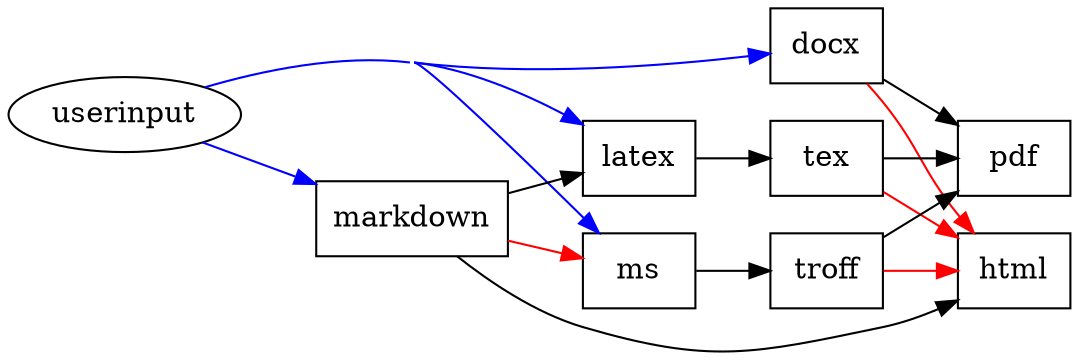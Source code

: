 
digraph {
	graph[concentrate=true ];
	node[shape="box"];
	rankdir="LR"

	userinput[shape="ellipse"];
	userinput -> markdown [color=blue];
	userinput -> ms [color=blue];
	userinput -> latex [color=blue];
	userinput -> docx [color=blue];

	latex -> tex;
	ms -> troff;

	markdown -> latex;
	markdown -> ms [color=red];
	markdown -> html;

	docx -> pdf;
	docx -> html [color=red];
	tex -> pdf;
	tex -> html [color=red];
	troff -> pdf;
	troff -> html [color=red];


}
